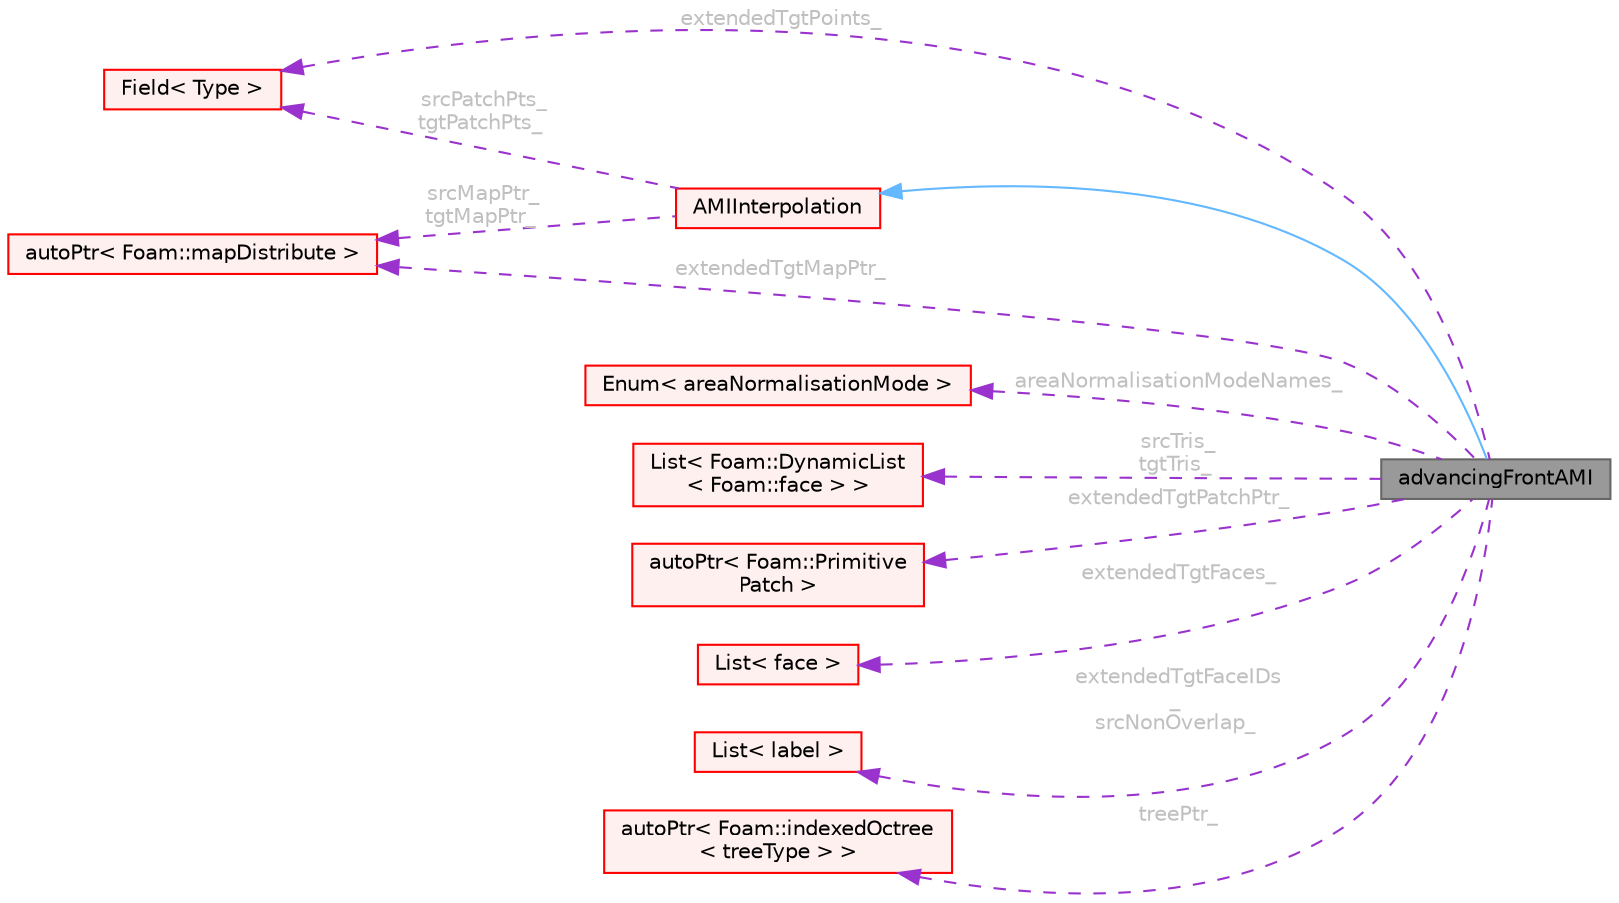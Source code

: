 digraph "advancingFrontAMI"
{
 // LATEX_PDF_SIZE
  bgcolor="transparent";
  edge [fontname=Helvetica,fontsize=10,labelfontname=Helvetica,labelfontsize=10];
  node [fontname=Helvetica,fontsize=10,shape=box,height=0.2,width=0.4];
  rankdir="LR";
  Node1 [id="Node000001",label="advancingFrontAMI",height=0.2,width=0.4,color="gray40", fillcolor="grey60", style="filled", fontcolor="black",tooltip="Base class for Arbitrary Mesh Interface (AMI) methods."];
  Node2 -> Node1 [id="edge1_Node000001_Node000002",dir="back",color="steelblue1",style="solid",tooltip=" "];
  Node2 [id="Node000002",label="AMIInterpolation",height=0.2,width=0.4,color="red", fillcolor="#FFF0F0", style="filled",URL="$classFoam_1_1AMIInterpolation.html",tooltip="Interpolation class dealing with transfer of data between two primitive patches with an arbitrary mes..."];
  Node15 -> Node2 [id="edge2_Node000002_Node000015",dir="back",color="darkorchid3",style="dashed",tooltip=" ",label=" srcPatchPts_\ntgtPatchPts_",fontcolor="grey" ];
  Node15 [id="Node000015",label="Field\< Type \>",height=0.2,width=0.4,color="red", fillcolor="#FFF0F0", style="filled",URL="$classFoam_1_1Field.html",tooltip="Generic templated field type."];
  Node22 -> Node2 [id="edge3_Node000002_Node000022",dir="back",color="darkorchid3",style="dashed",tooltip=" ",label=" srcMapPtr_\ntgtMapPtr_",fontcolor="grey" ];
  Node22 [id="Node000022",label="autoPtr\< Foam::mapDistribute \>",height=0.2,width=0.4,color="red", fillcolor="#FFF0F0", style="filled",URL="$classFoam_1_1autoPtr.html",tooltip=" "];
  Node24 -> Node1 [id="edge4_Node000001_Node000024",dir="back",color="darkorchid3",style="dashed",tooltip=" ",label=" areaNormalisationModeNames_",fontcolor="grey" ];
  Node24 [id="Node000024",label="Enum\< areaNormalisationMode \>",height=0.2,width=0.4,color="red", fillcolor="#FFF0F0", style="filled",URL="$classFoam_1_1Enum.html",tooltip=" "];
  Node26 -> Node1 [id="edge5_Node000001_Node000026",dir="back",color="darkorchid3",style="dashed",tooltip=" ",label=" srcTris_\ntgtTris_",fontcolor="grey" ];
  Node26 [id="Node000026",label="List\< Foam::DynamicList\l\< Foam::face \> \>",height=0.2,width=0.4,color="red", fillcolor="#FFF0F0", style="filled",URL="$classFoam_1_1List.html",tooltip=" "];
  Node28 -> Node1 [id="edge6_Node000001_Node000028",dir="back",color="darkorchid3",style="dashed",tooltip=" ",label=" extendedTgtPatchPtr_",fontcolor="grey" ];
  Node28 [id="Node000028",label="autoPtr\< Foam::Primitive\lPatch \>",height=0.2,width=0.4,color="red", fillcolor="#FFF0F0", style="filled",URL="$classFoam_1_1autoPtr.html",tooltip=" "];
  Node29 -> Node1 [id="edge7_Node000001_Node000029",dir="back",color="darkorchid3",style="dashed",tooltip=" ",label=" extendedTgtFaces_",fontcolor="grey" ];
  Node29 [id="Node000029",label="List\< face \>",height=0.2,width=0.4,color="red", fillcolor="#FFF0F0", style="filled",URL="$classFoam_1_1List.html",tooltip=" "];
  Node15 -> Node1 [id="edge8_Node000001_Node000015",dir="back",color="darkorchid3",style="dashed",tooltip=" ",label=" extendedTgtPoints_",fontcolor="grey" ];
  Node31 -> Node1 [id="edge9_Node000001_Node000031",dir="back",color="darkorchid3",style="dashed",tooltip=" ",label=" extendedTgtFaceIDs\l_\nsrcNonOverlap_",fontcolor="grey" ];
  Node31 [id="Node000031",label="List\< label \>",height=0.2,width=0.4,color="red", fillcolor="#FFF0F0", style="filled",URL="$classFoam_1_1List.html",tooltip=" "];
  Node22 -> Node1 [id="edge10_Node000001_Node000022",dir="back",color="darkorchid3",style="dashed",tooltip=" ",label=" extendedTgtMapPtr_",fontcolor="grey" ];
  Node33 -> Node1 [id="edge11_Node000001_Node000033",dir="back",color="darkorchid3",style="dashed",tooltip=" ",label=" treePtr_",fontcolor="grey" ];
  Node33 [id="Node000033",label="autoPtr\< Foam::indexedOctree\l\< treeType \> \>",height=0.2,width=0.4,color="red", fillcolor="#FFF0F0", style="filled",URL="$classFoam_1_1autoPtr.html",tooltip=" "];
}

